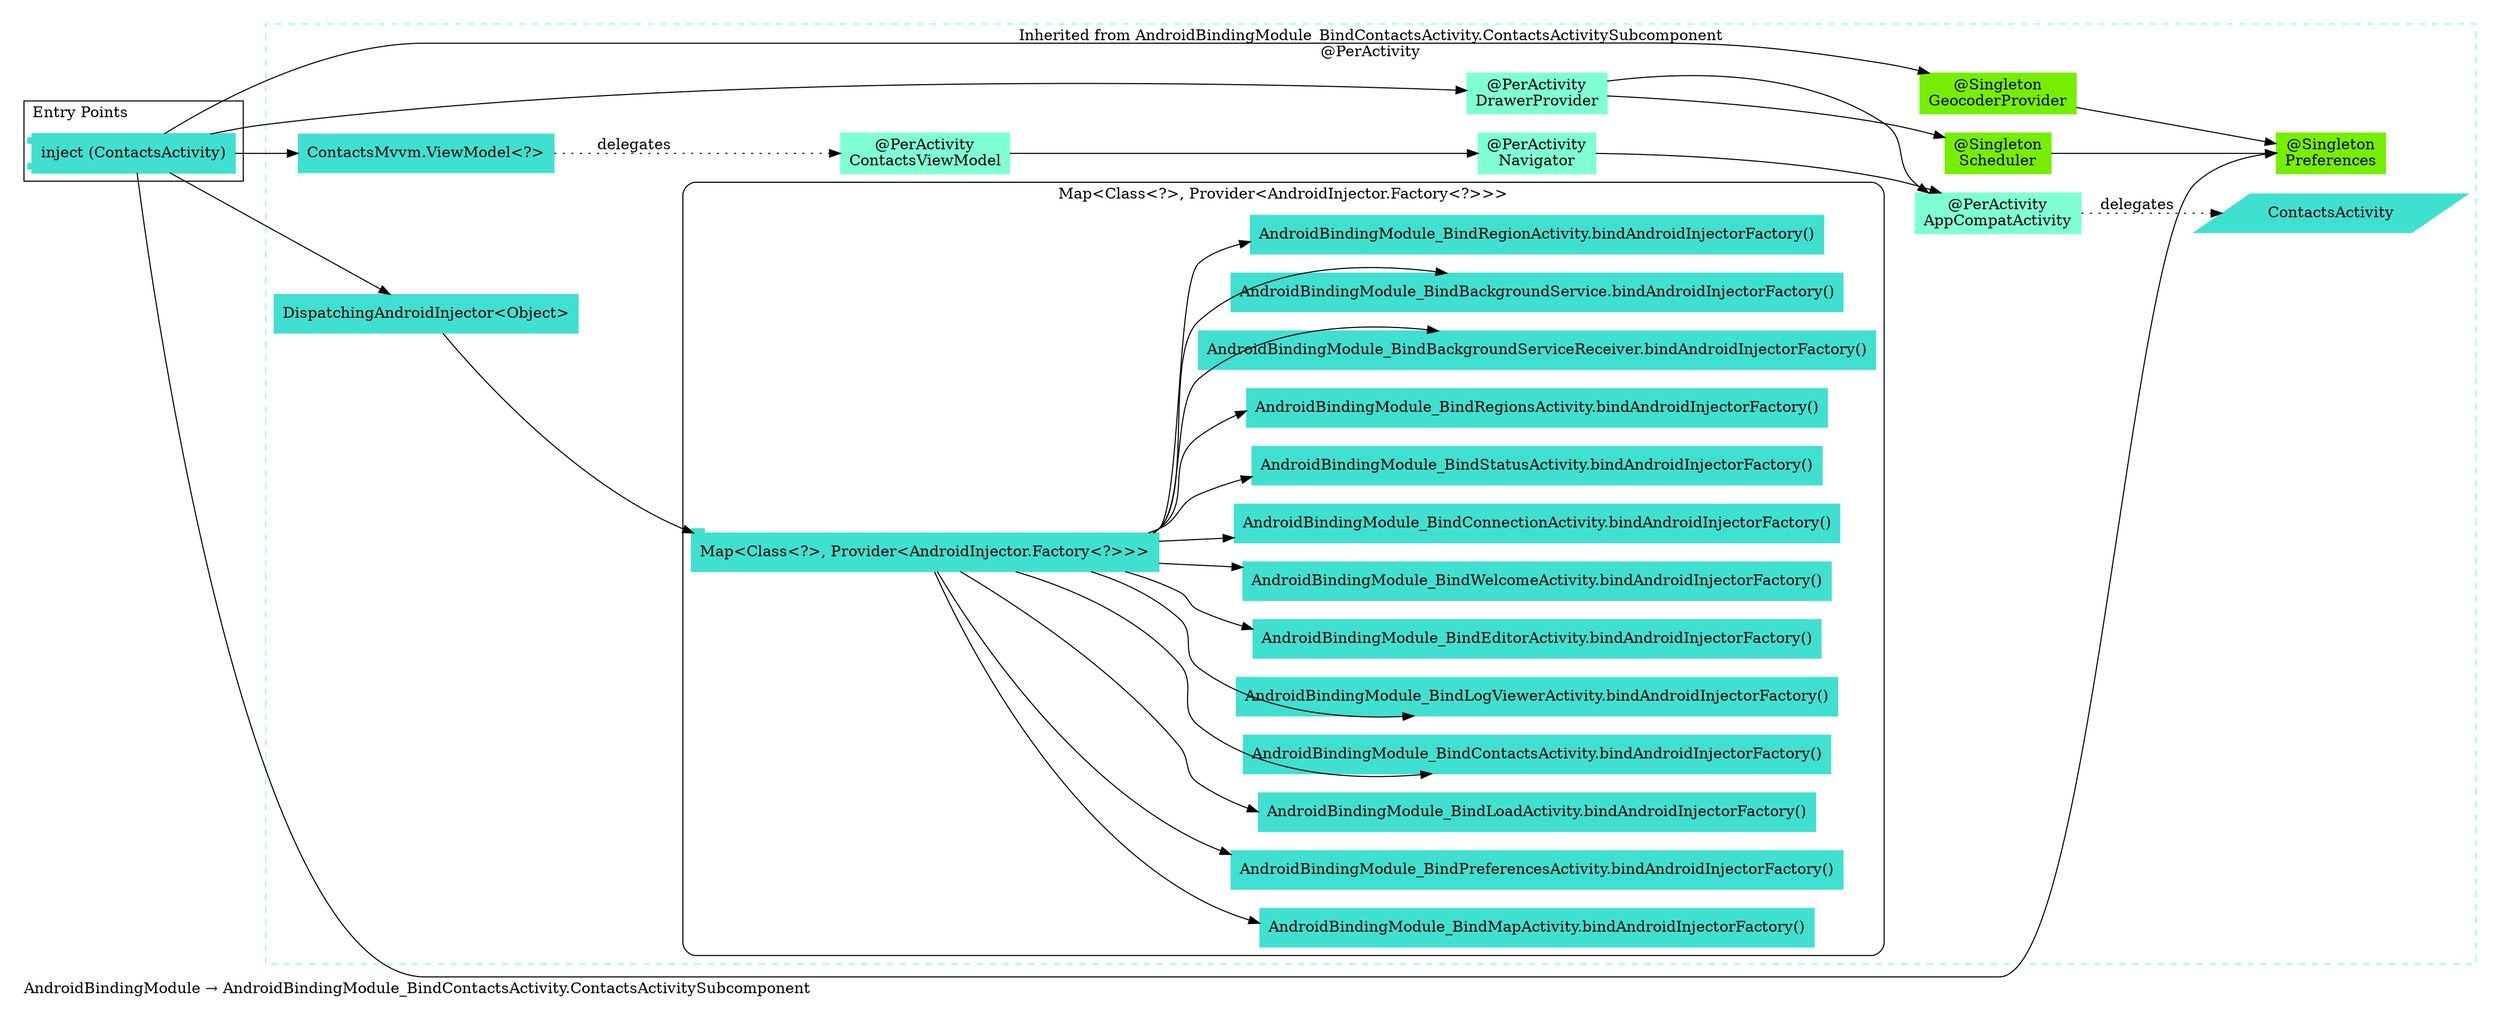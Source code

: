 digraph "org.owntracks.android.injection.modules.AndroidBindingModule → org.owntracks.android.injection.modules.AndroidBindingModule_BindContactsActivity.ContactsActivitySubcomponent" {
  graph [rankdir="LR", labeljust="l", label="AndroidBindingModule → AndroidBindingModule_BindContactsActivity.ContactsActivitySubcomponent", pad="0.2", compound="true"]
  node [shape="rectangle", style="filled", color="turquoise"]
  subgraph "cluster_Entry Points" {
    graph [labeljust="l", label="Entry Points"]
    node [shape="component", penwidth="2"]
    "25608655-258c-426c-a2ce-5df8bb2ce5d6" [label="inject (ContactsActivity)", color="turquoise", shape="component"]
  }
  subgraph "cluster_Dependency Graph" {
    graph [labeljust="l", label="Dependency Graph"]
    "651ee6f4-d727-4938-ba8d-672e34e3caca" [label="DispatchingAndroidInjector<Object>", color="turquoise"]
    "55bb270e-f268-4e5c-a5f5-d3e23a5208ff" [label="ContactsMvvm.ViewModel<?>", color="turquoise"]
    "3eb64c10-4a21-464a-ac14-5ecb164126ed" [label="@PerActivity\nDrawerProvider", color="aquamarine"]
    "cd99c655-12a0-408e-a88f-c66ee6049d61" [label="@Singleton\nPreferences", color="chartreuse2"]
    "27beab94-cab4-4abf-a334-61c5ef5aedda" [label="@Singleton\nGeocoderProvider", color="chartreuse2"]
    "9f3bc249-51d5-416e-9815-e6d3dd631524" [label="@PerActivity\nContactsViewModel", color="aquamarine"]
    "9ca07cf9-3b38-4e0e-8729-f4318e96d509" [label="@PerActivity\nNavigator", color="aquamarine"]
    "17112ddf-1ac7-490f-861f-c53affa74f13" [label="@PerActivity\nAppCompatActivity", color="aquamarine"]
    "6b04735c-1762-46ff-bd1a-b69221b65e20" [label="ContactsActivity", color="turquoise", shape="parallelogram"]
    "c2c44892-8f97-4e1d-b101-9f941d6cce18" [label="@Singleton\nScheduler", color="chartreuse2"]
    subgraph "cluster_Map<Class<?>, Provider<AndroidInjector.Factory<?>>>" {
      graph [label="Map<Class<?>, Provider<AndroidInjector.Factory<?>>>", labeljust="c", style="rounded", color="black"]
      "6f3aa2d0-282b-4643-b5eb-c908a08615b8" [label="Map<Class<?>, Provider<AndroidInjector.Factory<?>>>", color="turquoise", shape="tab"]
      "a78ffaf3-1526-4717-87fd-e7bb74b84ffb" [label="AndroidBindingModule_BindEditorActivity.bindAndroidInjectorFactory()", color="turquoise"]
      "71db58bc-57db-42c7-a9d4-fc4e5d49bf2c" [label="AndroidBindingModule_BindWelcomeActivity.bindAndroidInjectorFactory()", color="turquoise"]
      "a0f6fab6-f3f3-416b-a572-e1c72a21a86d" [label="AndroidBindingModule_BindConnectionActivity.bindAndroidInjectorFactory()", color="turquoise"]
      "88596318-2822-4b26-b44d-d90bc6669102" [label="AndroidBindingModule_BindStatusActivity.bindAndroidInjectorFactory()", color="turquoise"]
      "ecaff28a-dbeb-4217-8246-9916f29d9c03" [label="AndroidBindingModule_BindRegionsActivity.bindAndroidInjectorFactory()", color="turquoise"]
      "2190b438-cb35-4889-9cc6-00c54facf6c6" [label="AndroidBindingModule_BindBackgroundServiceReceiver.bindAndroidInjectorFactory()", color="turquoise"]
      "5ed8c61c-e9f9-47ac-b117-11f66a94e941" [label="AndroidBindingModule_BindBackgroundService.bindAndroidInjectorFactory()", color="turquoise"]
      "e5cba36d-12b6-45e8-bb08-dde1e08c1443" [label="AndroidBindingModule_BindRegionActivity.bindAndroidInjectorFactory()", color="turquoise"]
      "6eba98c5-44d2-4da1-a589-813728304cb6" [label="AndroidBindingModule_BindMapActivity.bindAndroidInjectorFactory()", color="turquoise"]
      "3dc58dd5-bacc-4535-82aa-b5cd316e8375" [label="AndroidBindingModule_BindPreferencesActivity.bindAndroidInjectorFactory()", color="turquoise"]
      "9d4844c3-8000-4bfe-a4a7-e6ba9f7489ba" [label="AndroidBindingModule_BindLoadActivity.bindAndroidInjectorFactory()", color="turquoise"]
      "1cf22200-cf24-4597-b2e3-db31007913c2" [label="AndroidBindingModule_BindContactsActivity.bindAndroidInjectorFactory()", color="turquoise"]
      "ed8c8e2c-c641-41bb-a259-90ab82365487" [label="AndroidBindingModule_BindLogViewerActivity.bindAndroidInjectorFactory()", color="turquoise"]
    }
  }
  subgraph "cluster_Subcomponents" {
    graph [labeljust="l", shape="folder", label="Subcomponents"]
  }
  subgraph "cluster_AndroidBindingModule → AndroidBindingModule_BindContactsActivity.ContactsActivitySubcomponent" {
    graph [labeljust="c", label="Inherited from AndroidBindingModule_BindContactsActivity.ContactsActivitySubcomponent\n@PerActivity", style="dashed", href="full_org.owntracks.android.injection.modules.AndroidBindingModule_BindContactsActivity.ContactsActivitySubcomponent.svg", color="aquamarine"]
    "27beab94-cab4-4abf-a334-61c5ef5aedda" [label="@Singleton\nGeocoderProvider", color="chartreuse2"]
    "55bb270e-f268-4e5c-a5f5-d3e23a5208ff" [label="ContactsMvvm.ViewModel<?>", color="turquoise"]
    "cd99c655-12a0-408e-a88f-c66ee6049d61" [label="@Singleton\nPreferences", color="chartreuse2"]
    "651ee6f4-d727-4938-ba8d-672e34e3caca" [label="DispatchingAndroidInjector<Object>", color="turquoise"]
    "3eb64c10-4a21-464a-ac14-5ecb164126ed" [label="@PerActivity\nDrawerProvider", color="aquamarine"]
    "9f3bc249-51d5-416e-9815-e6d3dd631524" [label="@PerActivity\nContactsViewModel", color="aquamarine"]
    "c2c44892-8f97-4e1d-b101-9f941d6cce18" [label="@Singleton\nScheduler", color="chartreuse2"]
    "17112ddf-1ac7-490f-861f-c53affa74f13" [label="@PerActivity\nAppCompatActivity", color="aquamarine"]
    "cd99c655-12a0-408e-a88f-c66ee6049d61" [label="@Singleton\nPreferences", color="chartreuse2"]
    "9ca07cf9-3b38-4e0e-8729-f4318e96d509" [label="@PerActivity\nNavigator", color="aquamarine"]
    "17112ddf-1ac7-490f-861f-c53affa74f13" [label="@PerActivity\nAppCompatActivity", color="aquamarine"]
    "6b04735c-1762-46ff-bd1a-b69221b65e20" [label="ContactsActivity", color="turquoise", shape="parallelogram"]
    "cd99c655-12a0-408e-a88f-c66ee6049d61" [label="@Singleton\nPreferences", color="chartreuse2"]
    subgraph "cluster_Map<Class<?>, Provider<AndroidInjector.Factory<?>>>" {
      graph [label="Map<Class<?>, Provider<AndroidInjector.Factory<?>>>", labeljust="c", style="rounded", color="black"]
      "6f3aa2d0-282b-4643-b5eb-c908a08615b8" [label="Map<Class<?>, Provider<AndroidInjector.Factory<?>>>", color="turquoise", shape="tab"]
      "a78ffaf3-1526-4717-87fd-e7bb74b84ffb" [label="AndroidBindingModule_BindEditorActivity.bindAndroidInjectorFactory()", color="turquoise"]
      "71db58bc-57db-42c7-a9d4-fc4e5d49bf2c" [label="AndroidBindingModule_BindWelcomeActivity.bindAndroidInjectorFactory()", color="turquoise"]
      "a0f6fab6-f3f3-416b-a572-e1c72a21a86d" [label="AndroidBindingModule_BindConnectionActivity.bindAndroidInjectorFactory()", color="turquoise"]
      "88596318-2822-4b26-b44d-d90bc6669102" [label="AndroidBindingModule_BindStatusActivity.bindAndroidInjectorFactory()", color="turquoise"]
      "ecaff28a-dbeb-4217-8246-9916f29d9c03" [label="AndroidBindingModule_BindRegionsActivity.bindAndroidInjectorFactory()", color="turquoise"]
      "2190b438-cb35-4889-9cc6-00c54facf6c6" [label="AndroidBindingModule_BindBackgroundServiceReceiver.bindAndroidInjectorFactory()", color="turquoise"]
      "5ed8c61c-e9f9-47ac-b117-11f66a94e941" [label="AndroidBindingModule_BindBackgroundService.bindAndroidInjectorFactory()", color="turquoise"]
      "e5cba36d-12b6-45e8-bb08-dde1e08c1443" [label="AndroidBindingModule_BindRegionActivity.bindAndroidInjectorFactory()", color="turquoise"]
      "6eba98c5-44d2-4da1-a589-813728304cb6" [label="AndroidBindingModule_BindMapActivity.bindAndroidInjectorFactory()", color="turquoise"]
      "3dc58dd5-bacc-4535-82aa-b5cd316e8375" [label="AndroidBindingModule_BindPreferencesActivity.bindAndroidInjectorFactory()", color="turquoise"]
      "9d4844c3-8000-4bfe-a4a7-e6ba9f7489ba" [label="AndroidBindingModule_BindLoadActivity.bindAndroidInjectorFactory()", color="turquoise"]
      "1cf22200-cf24-4597-b2e3-db31007913c2" [label="AndroidBindingModule_BindContactsActivity.bindAndroidInjectorFactory()", color="turquoise"]
      "ed8c8e2c-c641-41bb-a259-90ab82365487" [label="AndroidBindingModule_BindLogViewerActivity.bindAndroidInjectorFactory()", color="turquoise"]
    }
  }
  subgraph "cluster_AndroidBindingModule" {
    graph [labeljust="c", label="Inherited from AndroidBindingModule", style="dashed", href="full_org.owntracks.android.injection.modules.AndroidBindingModule.svg"]
    "a78ffaf3-1526-4717-87fd-e7bb74b84ffb" [label="AndroidBindingModule_BindEditorActivity.bindAndroidInjectorFactory()", color="turquoise"]
    "71db58bc-57db-42c7-a9d4-fc4e5d49bf2c" [label="AndroidBindingModule_BindWelcomeActivity.bindAndroidInjectorFactory()", color="turquoise"]
    "a0f6fab6-f3f3-416b-a572-e1c72a21a86d" [label="AndroidBindingModule_BindConnectionActivity.bindAndroidInjectorFactory()", color="turquoise"]
    "88596318-2822-4b26-b44d-d90bc6669102" [label="AndroidBindingModule_BindStatusActivity.bindAndroidInjectorFactory()", color="turquoise"]
    "ecaff28a-dbeb-4217-8246-9916f29d9c03" [label="AndroidBindingModule_BindRegionsActivity.bindAndroidInjectorFactory()", color="turquoise"]
    "2190b438-cb35-4889-9cc6-00c54facf6c6" [label="AndroidBindingModule_BindBackgroundServiceReceiver.bindAndroidInjectorFactory()", color="turquoise"]
    "5ed8c61c-e9f9-47ac-b117-11f66a94e941" [label="AndroidBindingModule_BindBackgroundService.bindAndroidInjectorFactory()", color="turquoise"]
    "e5cba36d-12b6-45e8-bb08-dde1e08c1443" [label="AndroidBindingModule_BindRegionActivity.bindAndroidInjectorFactory()", color="turquoise"]
    "6eba98c5-44d2-4da1-a589-813728304cb6" [label="AndroidBindingModule_BindMapActivity.bindAndroidInjectorFactory()", color="turquoise"]
    "3dc58dd5-bacc-4535-82aa-b5cd316e8375" [label="AndroidBindingModule_BindPreferencesActivity.bindAndroidInjectorFactory()", color="turquoise"]
    "9d4844c3-8000-4bfe-a4a7-e6ba9f7489ba" [label="AndroidBindingModule_BindLoadActivity.bindAndroidInjectorFactory()", color="turquoise"]
    "1cf22200-cf24-4597-b2e3-db31007913c2" [label="AndroidBindingModule_BindContactsActivity.bindAndroidInjectorFactory()", color="turquoise"]
    "ed8c8e2c-c641-41bb-a259-90ab82365487" [label="AndroidBindingModule_BindLogViewerActivity.bindAndroidInjectorFactory()", color="turquoise"]
  }
  "25608655-258c-426c-a2ce-5df8bb2ce5d6" -> "55bb270e-f268-4e5c-a5f5-d3e23a5208ff"
  "25608655-258c-426c-a2ce-5df8bb2ce5d6" -> "3eb64c10-4a21-464a-ac14-5ecb164126ed"
  "25608655-258c-426c-a2ce-5df8bb2ce5d6" -> "cd99c655-12a0-408e-a88f-c66ee6049d61"
  "25608655-258c-426c-a2ce-5df8bb2ce5d6" -> "651ee6f4-d727-4938-ba8d-672e34e3caca"
  "25608655-258c-426c-a2ce-5df8bb2ce5d6" -> "27beab94-cab4-4abf-a334-61c5ef5aedda"
  "651ee6f4-d727-4938-ba8d-672e34e3caca" -> "6f3aa2d0-282b-4643-b5eb-c908a08615b8"
  "55bb270e-f268-4e5c-a5f5-d3e23a5208ff" -> "9f3bc249-51d5-416e-9815-e6d3dd631524" [style="dotted", label="delegates"]
  "3eb64c10-4a21-464a-ac14-5ecb164126ed" -> "c2c44892-8f97-4e1d-b101-9f941d6cce18"
  "3eb64c10-4a21-464a-ac14-5ecb164126ed" -> "17112ddf-1ac7-490f-861f-c53affa74f13"
  "c2c44892-8f97-4e1d-b101-9f941d6cce18" -> "cd99c655-12a0-408e-a88f-c66ee6049d61"
  "27beab94-cab4-4abf-a334-61c5ef5aedda" -> "cd99c655-12a0-408e-a88f-c66ee6049d61"
  "6f3aa2d0-282b-4643-b5eb-c908a08615b8" -> "88596318-2822-4b26-b44d-d90bc6669102"
  "6f3aa2d0-282b-4643-b5eb-c908a08615b8" -> "5ed8c61c-e9f9-47ac-b117-11f66a94e941"
  "6f3aa2d0-282b-4643-b5eb-c908a08615b8" -> "3dc58dd5-bacc-4535-82aa-b5cd316e8375"
  "6f3aa2d0-282b-4643-b5eb-c908a08615b8" -> "a78ffaf3-1526-4717-87fd-e7bb74b84ffb"
  "6f3aa2d0-282b-4643-b5eb-c908a08615b8" -> "6eba98c5-44d2-4da1-a589-813728304cb6"
  "6f3aa2d0-282b-4643-b5eb-c908a08615b8" -> "1cf22200-cf24-4597-b2e3-db31007913c2"
  "6f3aa2d0-282b-4643-b5eb-c908a08615b8" -> "e5cba36d-12b6-45e8-bb08-dde1e08c1443"
  "6f3aa2d0-282b-4643-b5eb-c908a08615b8" -> "a0f6fab6-f3f3-416b-a572-e1c72a21a86d"
  "6f3aa2d0-282b-4643-b5eb-c908a08615b8" -> "ecaff28a-dbeb-4217-8246-9916f29d9c03"
  "6f3aa2d0-282b-4643-b5eb-c908a08615b8" -> "9d4844c3-8000-4bfe-a4a7-e6ba9f7489ba"
  "6f3aa2d0-282b-4643-b5eb-c908a08615b8" -> "71db58bc-57db-42c7-a9d4-fc4e5d49bf2c"
  "6f3aa2d0-282b-4643-b5eb-c908a08615b8" -> "ed8c8e2c-c641-41bb-a259-90ab82365487"
  "6f3aa2d0-282b-4643-b5eb-c908a08615b8" -> "2190b438-cb35-4889-9cc6-00c54facf6c6"
  "9f3bc249-51d5-416e-9815-e6d3dd631524" -> "9ca07cf9-3b38-4e0e-8729-f4318e96d509"
  "9ca07cf9-3b38-4e0e-8729-f4318e96d509" -> "17112ddf-1ac7-490f-861f-c53affa74f13"
  "17112ddf-1ac7-490f-861f-c53affa74f13" -> "6b04735c-1762-46ff-bd1a-b69221b65e20" [style="dotted", label="delegates"]
}
